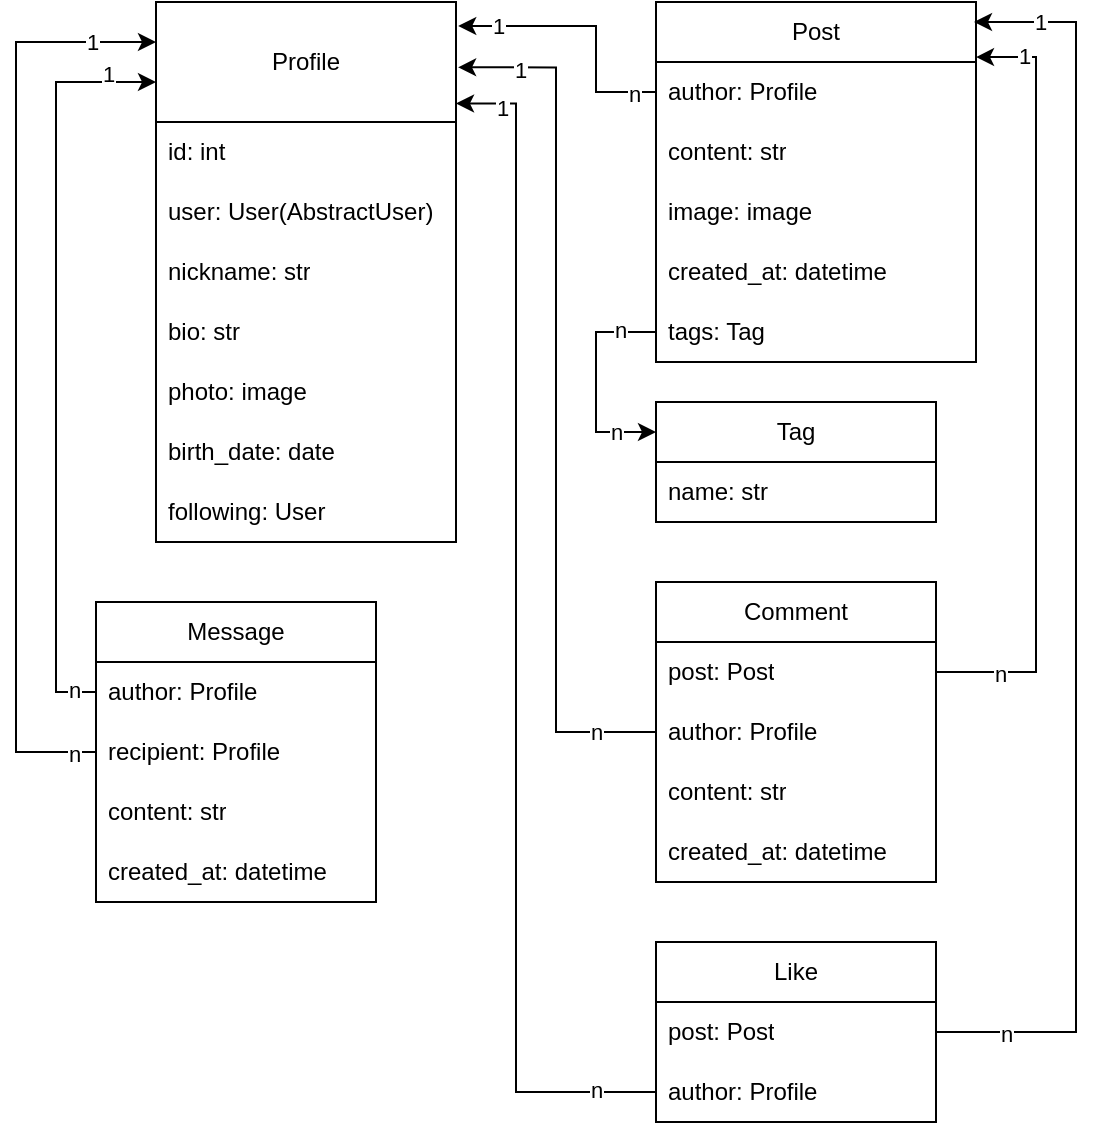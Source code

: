 <mxfile version="24.7.16">
  <diagram name="Сторінка-1" id="qjbeGbhkPQluDLdZ4n-W">
    <mxGraphModel dx="954" dy="639" grid="1" gridSize="10" guides="1" tooltips="1" connect="1" arrows="1" fold="1" page="1" pageScale="1" pageWidth="827" pageHeight="1169" math="0" shadow="0">
      <root>
        <mxCell id="0" />
        <mxCell id="1" parent="0" />
        <mxCell id="wa5i-GCasmKYv-Ap6QYX-11" value="Post" style="swimlane;fontStyle=0;childLayout=stackLayout;horizontal=1;startSize=30;horizontalStack=0;resizeParent=1;resizeParentMax=0;resizeLast=0;collapsible=1;marginBottom=0;whiteSpace=wrap;html=1;" parent="1" vertex="1">
          <mxGeometry x="400" y="40" width="160" height="180" as="geometry" />
        </mxCell>
        <mxCell id="wa5i-GCasmKYv-Ap6QYX-12" value="author: Profile" style="text;strokeColor=none;fillColor=none;align=left;verticalAlign=middle;spacingLeft=4;spacingRight=4;overflow=hidden;points=[[0,0.5],[1,0.5]];portConstraint=eastwest;rotatable=0;whiteSpace=wrap;html=1;" parent="wa5i-GCasmKYv-Ap6QYX-11" vertex="1">
          <mxGeometry y="30" width="160" height="30" as="geometry" />
        </mxCell>
        <mxCell id="wa5i-GCasmKYv-Ap6QYX-13" value="content: str" style="text;strokeColor=none;fillColor=none;align=left;verticalAlign=middle;spacingLeft=4;spacingRight=4;overflow=hidden;points=[[0,0.5],[1,0.5]];portConstraint=eastwest;rotatable=0;whiteSpace=wrap;html=1;" parent="wa5i-GCasmKYv-Ap6QYX-11" vertex="1">
          <mxGeometry y="60" width="160" height="30" as="geometry" />
        </mxCell>
        <mxCell id="wa5i-GCasmKYv-Ap6QYX-14" value="image: image" style="text;strokeColor=none;fillColor=none;align=left;verticalAlign=middle;spacingLeft=4;spacingRight=4;overflow=hidden;points=[[0,0.5],[1,0.5]];portConstraint=eastwest;rotatable=0;whiteSpace=wrap;html=1;" parent="wa5i-GCasmKYv-Ap6QYX-11" vertex="1">
          <mxGeometry y="90" width="160" height="30" as="geometry" />
        </mxCell>
        <mxCell id="wa5i-GCasmKYv-Ap6QYX-15" value="created_at: datetime" style="text;strokeColor=none;fillColor=none;align=left;verticalAlign=middle;spacingLeft=4;spacingRight=4;overflow=hidden;points=[[0,0.5],[1,0.5]];portConstraint=eastwest;rotatable=0;whiteSpace=wrap;html=1;" parent="wa5i-GCasmKYv-Ap6QYX-11" vertex="1">
          <mxGeometry y="120" width="160" height="30" as="geometry" />
        </mxCell>
        <mxCell id="LLDw30BDQo_dgZBZG3Af-1" value="tags: Tag" style="text;strokeColor=none;fillColor=none;align=left;verticalAlign=middle;spacingLeft=4;spacingRight=4;overflow=hidden;points=[[0,0.5],[1,0.5]];portConstraint=eastwest;rotatable=0;whiteSpace=wrap;html=1;" vertex="1" parent="wa5i-GCasmKYv-Ap6QYX-11">
          <mxGeometry y="150" width="160" height="30" as="geometry" />
        </mxCell>
        <mxCell id="wa5i-GCasmKYv-Ap6QYX-17" value="Like" style="swimlane;fontStyle=0;childLayout=stackLayout;horizontal=1;startSize=30;horizontalStack=0;resizeParent=1;resizeParentMax=0;resizeLast=0;collapsible=1;marginBottom=0;whiteSpace=wrap;html=1;" parent="1" vertex="1">
          <mxGeometry x="400" y="510" width="140" height="90" as="geometry" />
        </mxCell>
        <mxCell id="wa5i-GCasmKYv-Ap6QYX-19" value="post: Post" style="text;strokeColor=none;fillColor=none;align=left;verticalAlign=middle;spacingLeft=4;spacingRight=4;overflow=hidden;points=[[0,0.5],[1,0.5]];portConstraint=eastwest;rotatable=0;whiteSpace=wrap;html=1;" parent="wa5i-GCasmKYv-Ap6QYX-17" vertex="1">
          <mxGeometry y="30" width="140" height="30" as="geometry" />
        </mxCell>
        <mxCell id="wa5i-GCasmKYv-Ap6QYX-20" value="author: Profile" style="text;strokeColor=none;fillColor=none;align=left;verticalAlign=middle;spacingLeft=4;spacingRight=4;overflow=hidden;points=[[0,0.5],[1,0.5]];portConstraint=eastwest;rotatable=0;whiteSpace=wrap;html=1;" parent="wa5i-GCasmKYv-Ap6QYX-17" vertex="1">
          <mxGeometry y="60" width="140" height="30" as="geometry" />
        </mxCell>
        <mxCell id="wa5i-GCasmKYv-Ap6QYX-21" value="Profile" style="swimlane;fontStyle=0;childLayout=stackLayout;horizontal=1;startSize=60;horizontalStack=0;resizeParent=1;resizeParentMax=0;resizeLast=0;collapsible=1;marginBottom=0;whiteSpace=wrap;html=1;" parent="1" vertex="1">
          <mxGeometry x="150" y="40" width="150" height="270" as="geometry" />
        </mxCell>
        <mxCell id="wa5i-GCasmKYv-Ap6QYX-22" value="id: int" style="text;strokeColor=none;fillColor=none;align=left;verticalAlign=middle;spacingLeft=4;spacingRight=4;overflow=hidden;points=[[0,0.5],[1,0.5]];portConstraint=eastwest;rotatable=0;whiteSpace=wrap;html=1;" parent="wa5i-GCasmKYv-Ap6QYX-21" vertex="1">
          <mxGeometry y="60" width="150" height="30" as="geometry" />
        </mxCell>
        <mxCell id="wa5i-GCasmKYv-Ap6QYX-27" value="user: User(AbstractUser)" style="text;strokeColor=none;fillColor=none;align=left;verticalAlign=middle;spacingLeft=4;spacingRight=4;overflow=hidden;points=[[0,0.5],[1,0.5]];portConstraint=eastwest;rotatable=0;whiteSpace=wrap;html=1;" parent="wa5i-GCasmKYv-Ap6QYX-21" vertex="1">
          <mxGeometry y="90" width="150" height="30" as="geometry" />
        </mxCell>
        <mxCell id="wa5i-GCasmKYv-Ap6QYX-29" value="nickname: str" style="text;strokeColor=none;fillColor=none;align=left;verticalAlign=middle;spacingLeft=4;spacingRight=4;overflow=hidden;points=[[0,0.5],[1,0.5]];portConstraint=eastwest;rotatable=0;whiteSpace=wrap;html=1;" parent="wa5i-GCasmKYv-Ap6QYX-21" vertex="1">
          <mxGeometry y="120" width="150" height="30" as="geometry" />
        </mxCell>
        <mxCell id="XMOt1_RHngTI_bpBSdFp-1" value="bio: str" style="text;strokeColor=none;fillColor=none;align=left;verticalAlign=middle;spacingLeft=4;spacingRight=4;overflow=hidden;points=[[0,0.5],[1,0.5]];portConstraint=eastwest;rotatable=0;whiteSpace=wrap;html=1;" parent="wa5i-GCasmKYv-Ap6QYX-21" vertex="1">
          <mxGeometry y="150" width="150" height="30" as="geometry" />
        </mxCell>
        <mxCell id="wa5i-GCasmKYv-Ap6QYX-30" value="photo: image" style="text;strokeColor=none;fillColor=none;align=left;verticalAlign=middle;spacingLeft=4;spacingRight=4;overflow=hidden;points=[[0,0.5],[1,0.5]];portConstraint=eastwest;rotatable=0;whiteSpace=wrap;html=1;" parent="wa5i-GCasmKYv-Ap6QYX-21" vertex="1">
          <mxGeometry y="180" width="150" height="30" as="geometry" />
        </mxCell>
        <mxCell id="wa5i-GCasmKYv-Ap6QYX-32" value="birth_date: date" style="text;strokeColor=none;fillColor=none;align=left;verticalAlign=middle;spacingLeft=4;spacingRight=4;overflow=hidden;points=[[0,0.5],[1,0.5]];portConstraint=eastwest;rotatable=0;whiteSpace=wrap;html=1;" parent="wa5i-GCasmKYv-Ap6QYX-21" vertex="1">
          <mxGeometry y="210" width="150" height="30" as="geometry" />
        </mxCell>
        <mxCell id="wa5i-GCasmKYv-Ap6QYX-33" value="following: User" style="text;strokeColor=none;fillColor=none;align=left;verticalAlign=middle;spacingLeft=4;spacingRight=4;overflow=hidden;points=[[0,0.5],[1,0.5]];portConstraint=eastwest;rotatable=0;whiteSpace=wrap;html=1;" parent="wa5i-GCasmKYv-Ap6QYX-21" vertex="1">
          <mxGeometry y="240" width="150" height="30" as="geometry" />
        </mxCell>
        <mxCell id="wa5i-GCasmKYv-Ap6QYX-38" style="edgeStyle=orthogonalEdgeStyle;rounded=0;orthogonalLoop=1;jettySize=auto;html=1;exitX=0;exitY=0.5;exitDx=0;exitDy=0;entryX=1.007;entryY=0.048;entryDx=0;entryDy=0;entryPerimeter=0;" parent="1" source="wa5i-GCasmKYv-Ap6QYX-12" target="wa5i-GCasmKYv-Ap6QYX-21" edge="1">
          <mxGeometry relative="1" as="geometry">
            <Array as="points">
              <mxPoint x="370" y="85" />
              <mxPoint x="370" y="52" />
            </Array>
          </mxGeometry>
        </mxCell>
        <mxCell id="wa5i-GCasmKYv-Ap6QYX-39" value="n" style="edgeLabel;html=1;align=center;verticalAlign=middle;resizable=0;points=[];" parent="wa5i-GCasmKYv-Ap6QYX-38" vertex="1" connectable="0">
          <mxGeometry x="-0.824" y="1" relative="1" as="geometry">
            <mxPoint as="offset" />
          </mxGeometry>
        </mxCell>
        <mxCell id="wa5i-GCasmKYv-Ap6QYX-40" value="1" style="edgeLabel;html=1;align=center;verticalAlign=middle;resizable=0;points=[];" parent="wa5i-GCasmKYv-Ap6QYX-38" vertex="1" connectable="0">
          <mxGeometry x="0.686" relative="1" as="geometry">
            <mxPoint as="offset" />
          </mxGeometry>
        </mxCell>
        <mxCell id="wa5i-GCasmKYv-Ap6QYX-41" value="Comment" style="swimlane;fontStyle=0;childLayout=stackLayout;horizontal=1;startSize=30;horizontalStack=0;resizeParent=1;resizeParentMax=0;resizeLast=0;collapsible=1;marginBottom=0;whiteSpace=wrap;html=1;" parent="1" vertex="1">
          <mxGeometry x="400" y="330" width="140" height="150" as="geometry" />
        </mxCell>
        <mxCell id="wa5i-GCasmKYv-Ap6QYX-42" value="post: Post" style="text;strokeColor=none;fillColor=none;align=left;verticalAlign=middle;spacingLeft=4;spacingRight=4;overflow=hidden;points=[[0,0.5],[1,0.5]];portConstraint=eastwest;rotatable=0;whiteSpace=wrap;html=1;" parent="wa5i-GCasmKYv-Ap6QYX-41" vertex="1">
          <mxGeometry y="30" width="140" height="30" as="geometry" />
        </mxCell>
        <mxCell id="wa5i-GCasmKYv-Ap6QYX-43" value="author: Profile" style="text;strokeColor=none;fillColor=none;align=left;verticalAlign=middle;spacingLeft=4;spacingRight=4;overflow=hidden;points=[[0,0.5],[1,0.5]];portConstraint=eastwest;rotatable=0;whiteSpace=wrap;html=1;" parent="wa5i-GCasmKYv-Ap6QYX-41" vertex="1">
          <mxGeometry y="60" width="140" height="30" as="geometry" />
        </mxCell>
        <mxCell id="wa5i-GCasmKYv-Ap6QYX-44" value="content: str" style="text;strokeColor=none;fillColor=none;align=left;verticalAlign=middle;spacingLeft=4;spacingRight=4;overflow=hidden;points=[[0,0.5],[1,0.5]];portConstraint=eastwest;rotatable=0;whiteSpace=wrap;html=1;" parent="wa5i-GCasmKYv-Ap6QYX-41" vertex="1">
          <mxGeometry y="90" width="140" height="30" as="geometry" />
        </mxCell>
        <mxCell id="wa5i-GCasmKYv-Ap6QYX-45" value="created_at: datetime" style="text;strokeColor=none;fillColor=none;align=left;verticalAlign=middle;spacingLeft=4;spacingRight=4;overflow=hidden;points=[[0,0.5],[1,0.5]];portConstraint=eastwest;rotatable=0;whiteSpace=wrap;html=1;" parent="wa5i-GCasmKYv-Ap6QYX-41" vertex="1">
          <mxGeometry y="120" width="140" height="30" as="geometry" />
        </mxCell>
        <mxCell id="wa5i-GCasmKYv-Ap6QYX-49" style="edgeStyle=orthogonalEdgeStyle;rounded=0;orthogonalLoop=1;jettySize=auto;html=1;exitX=1;exitY=0.5;exitDx=0;exitDy=0;" parent="1" source="wa5i-GCasmKYv-Ap6QYX-19" edge="1">
          <mxGeometry relative="1" as="geometry">
            <mxPoint x="559" y="50" as="targetPoint" />
            <Array as="points">
              <mxPoint x="610" y="555" />
              <mxPoint x="610" y="50" />
            </Array>
          </mxGeometry>
        </mxCell>
        <mxCell id="wa5i-GCasmKYv-Ap6QYX-50" value="n" style="edgeLabel;html=1;align=center;verticalAlign=middle;resizable=0;points=[];" parent="wa5i-GCasmKYv-Ap6QYX-49" vertex="1" connectable="0">
          <mxGeometry x="-0.888" y="-1" relative="1" as="geometry">
            <mxPoint as="offset" />
          </mxGeometry>
        </mxCell>
        <mxCell id="wa5i-GCasmKYv-Ap6QYX-51" value="1" style="edgeLabel;html=1;align=center;verticalAlign=middle;resizable=0;points=[];" parent="wa5i-GCasmKYv-Ap6QYX-49" vertex="1" connectable="0">
          <mxGeometry x="0.895" relative="1" as="geometry">
            <mxPoint as="offset" />
          </mxGeometry>
        </mxCell>
        <mxCell id="wa5i-GCasmKYv-Ap6QYX-52" style="edgeStyle=orthogonalEdgeStyle;rounded=0;orthogonalLoop=1;jettySize=auto;html=1;exitX=1;exitY=0.5;exitDx=0;exitDy=0;entryX=1;entryY=0.153;entryDx=0;entryDy=0;entryPerimeter=0;" parent="1" source="wa5i-GCasmKYv-Ap6QYX-42" target="wa5i-GCasmKYv-Ap6QYX-11" edge="1">
          <mxGeometry relative="1" as="geometry">
            <Array as="points">
              <mxPoint x="590" y="375" />
              <mxPoint x="590" y="68" />
            </Array>
          </mxGeometry>
        </mxCell>
        <mxCell id="wa5i-GCasmKYv-Ap6QYX-53" value="1" style="edgeLabel;html=1;align=center;verticalAlign=middle;resizable=0;points=[];" parent="wa5i-GCasmKYv-Ap6QYX-52" vertex="1" connectable="0">
          <mxGeometry x="0.879" y="-1" relative="1" as="geometry">
            <mxPoint as="offset" />
          </mxGeometry>
        </mxCell>
        <mxCell id="wa5i-GCasmKYv-Ap6QYX-54" value="n" style="edgeLabel;html=1;align=center;verticalAlign=middle;resizable=0;points=[];" parent="wa5i-GCasmKYv-Ap6QYX-52" vertex="1" connectable="0">
          <mxGeometry x="-0.837" y="-1" relative="1" as="geometry">
            <mxPoint as="offset" />
          </mxGeometry>
        </mxCell>
        <mxCell id="wa5i-GCasmKYv-Ap6QYX-56" style="edgeStyle=orthogonalEdgeStyle;rounded=0;orthogonalLoop=1;jettySize=auto;html=1;exitX=0;exitY=0.5;exitDx=0;exitDy=0;entryX=1.007;entryY=0.121;entryDx=0;entryDy=0;entryPerimeter=0;" parent="1" source="wa5i-GCasmKYv-Ap6QYX-43" target="wa5i-GCasmKYv-Ap6QYX-21" edge="1">
          <mxGeometry relative="1" as="geometry">
            <mxPoint x="302" y="70" as="targetPoint" />
            <Array as="points">
              <mxPoint x="350" y="405" />
              <mxPoint x="350" y="73" />
            </Array>
          </mxGeometry>
        </mxCell>
        <mxCell id="wa5i-GCasmKYv-Ap6QYX-57" value="n" style="edgeLabel;html=1;align=center;verticalAlign=middle;resizable=0;points=[];" parent="wa5i-GCasmKYv-Ap6QYX-56" vertex="1" connectable="0">
          <mxGeometry x="-0.859" relative="1" as="geometry">
            <mxPoint as="offset" />
          </mxGeometry>
        </mxCell>
        <mxCell id="wa5i-GCasmKYv-Ap6QYX-58" value="1" style="edgeLabel;html=1;align=center;verticalAlign=middle;resizable=0;points=[];" parent="wa5i-GCasmKYv-Ap6QYX-56" vertex="1" connectable="0">
          <mxGeometry x="0.858" y="1" relative="1" as="geometry">
            <mxPoint as="offset" />
          </mxGeometry>
        </mxCell>
        <mxCell id="wa5i-GCasmKYv-Ap6QYX-60" style="edgeStyle=orthogonalEdgeStyle;rounded=0;orthogonalLoop=1;jettySize=auto;html=1;entryX=1;entryY=0.188;entryDx=0;entryDy=0;entryPerimeter=0;exitX=0;exitY=0.5;exitDx=0;exitDy=0;" parent="1" source="wa5i-GCasmKYv-Ap6QYX-20" target="wa5i-GCasmKYv-Ap6QYX-21" edge="1">
          <mxGeometry relative="1" as="geometry">
            <Array as="points">
              <mxPoint x="330" y="585" />
              <mxPoint x="330" y="91" />
            </Array>
            <mxPoint x="350" y="540" as="sourcePoint" />
          </mxGeometry>
        </mxCell>
        <mxCell id="wa5i-GCasmKYv-Ap6QYX-61" value="1" style="edgeLabel;html=1;align=center;verticalAlign=middle;resizable=0;points=[];" parent="wa5i-GCasmKYv-Ap6QYX-60" vertex="1" connectable="0">
          <mxGeometry x="0.922" y="2" relative="1" as="geometry">
            <mxPoint as="offset" />
          </mxGeometry>
        </mxCell>
        <mxCell id="wa5i-GCasmKYv-Ap6QYX-62" value="n" style="edgeLabel;html=1;align=center;verticalAlign=middle;resizable=0;points=[];" parent="wa5i-GCasmKYv-Ap6QYX-60" vertex="1" connectable="0">
          <mxGeometry x="-0.898" y="-1" relative="1" as="geometry">
            <mxPoint as="offset" />
          </mxGeometry>
        </mxCell>
        <mxCell id="wa5i-GCasmKYv-Ap6QYX-63" value="Message" style="swimlane;fontStyle=0;childLayout=stackLayout;horizontal=1;startSize=30;horizontalStack=0;resizeParent=1;resizeParentMax=0;resizeLast=0;collapsible=1;marginBottom=0;whiteSpace=wrap;html=1;" parent="1" vertex="1">
          <mxGeometry x="120" y="340" width="140" height="150" as="geometry" />
        </mxCell>
        <mxCell id="wa5i-GCasmKYv-Ap6QYX-64" value="author: Profile" style="text;strokeColor=none;fillColor=none;align=left;verticalAlign=middle;spacingLeft=4;spacingRight=4;overflow=hidden;points=[[0,0.5],[1,0.5]];portConstraint=eastwest;rotatable=0;whiteSpace=wrap;html=1;" parent="wa5i-GCasmKYv-Ap6QYX-63" vertex="1">
          <mxGeometry y="30" width="140" height="30" as="geometry" />
        </mxCell>
        <mxCell id="wa5i-GCasmKYv-Ap6QYX-65" value="recipient: Profile" style="text;strokeColor=none;fillColor=none;align=left;verticalAlign=middle;spacingLeft=4;spacingRight=4;overflow=hidden;points=[[0,0.5],[1,0.5]];portConstraint=eastwest;rotatable=0;whiteSpace=wrap;html=1;" parent="wa5i-GCasmKYv-Ap6QYX-63" vertex="1">
          <mxGeometry y="60" width="140" height="30" as="geometry" />
        </mxCell>
        <mxCell id="wa5i-GCasmKYv-Ap6QYX-66" value="content: str" style="text;strokeColor=none;fillColor=none;align=left;verticalAlign=middle;spacingLeft=4;spacingRight=4;overflow=hidden;points=[[0,0.5],[1,0.5]];portConstraint=eastwest;rotatable=0;whiteSpace=wrap;html=1;" parent="wa5i-GCasmKYv-Ap6QYX-63" vertex="1">
          <mxGeometry y="90" width="140" height="30" as="geometry" />
        </mxCell>
        <mxCell id="wa5i-GCasmKYv-Ap6QYX-67" value="created_at: datetime" style="text;strokeColor=none;fillColor=none;align=left;verticalAlign=middle;spacingLeft=4;spacingRight=4;overflow=hidden;points=[[0,0.5],[1,0.5]];portConstraint=eastwest;rotatable=0;whiteSpace=wrap;html=1;" parent="wa5i-GCasmKYv-Ap6QYX-63" vertex="1">
          <mxGeometry y="120" width="140" height="30" as="geometry" />
        </mxCell>
        <mxCell id="wa5i-GCasmKYv-Ap6QYX-68" style="edgeStyle=orthogonalEdgeStyle;rounded=0;orthogonalLoop=1;jettySize=auto;html=1;exitX=0;exitY=0.5;exitDx=0;exitDy=0;" parent="1" source="wa5i-GCasmKYv-Ap6QYX-64" edge="1">
          <mxGeometry relative="1" as="geometry">
            <mxPoint x="150" y="80" as="targetPoint" />
            <Array as="points">
              <mxPoint x="100" y="385" />
              <mxPoint x="100" y="80" />
            </Array>
          </mxGeometry>
        </mxCell>
        <mxCell id="wa5i-GCasmKYv-Ap6QYX-71" value="1" style="edgeLabel;html=1;align=center;verticalAlign=middle;resizable=0;points=[];" parent="wa5i-GCasmKYv-Ap6QYX-68" vertex="1" connectable="0">
          <mxGeometry x="0.952" y="4" relative="1" as="geometry">
            <mxPoint x="-15" as="offset" />
          </mxGeometry>
        </mxCell>
        <mxCell id="wa5i-GCasmKYv-Ap6QYX-72" value="n" style="edgeLabel;html=1;align=center;verticalAlign=middle;resizable=0;points=[];" parent="wa5i-GCasmKYv-Ap6QYX-68" vertex="1" connectable="0">
          <mxGeometry x="-0.906" y="-1" relative="1" as="geometry">
            <mxPoint x="6" as="offset" />
          </mxGeometry>
        </mxCell>
        <mxCell id="wa5i-GCasmKYv-Ap6QYX-69" style="edgeStyle=orthogonalEdgeStyle;rounded=0;orthogonalLoop=1;jettySize=auto;html=1;exitX=0;exitY=0.5;exitDx=0;exitDy=0;" parent="1" source="wa5i-GCasmKYv-Ap6QYX-65" edge="1">
          <mxGeometry relative="1" as="geometry">
            <mxPoint x="150" y="60" as="targetPoint" />
            <Array as="points">
              <mxPoint x="80" y="415" />
              <mxPoint x="80" y="60" />
            </Array>
          </mxGeometry>
        </mxCell>
        <mxCell id="wa5i-GCasmKYv-Ap6QYX-70" value="1" style="edgeLabel;html=1;align=center;verticalAlign=middle;resizable=0;points=[];" parent="wa5i-GCasmKYv-Ap6QYX-69" vertex="1" connectable="0">
          <mxGeometry x="0.947" relative="1" as="geometry">
            <mxPoint x="-20" as="offset" />
          </mxGeometry>
        </mxCell>
        <mxCell id="wa5i-GCasmKYv-Ap6QYX-73" value="n" style="edgeLabel;html=1;align=center;verticalAlign=middle;resizable=0;points=[];" parent="wa5i-GCasmKYv-Ap6QYX-69" vertex="1" connectable="0">
          <mxGeometry x="-0.95" y="1" relative="1" as="geometry">
            <mxPoint as="offset" />
          </mxGeometry>
        </mxCell>
        <mxCell id="LLDw30BDQo_dgZBZG3Af-2" value="Tag" style="swimlane;fontStyle=0;childLayout=stackLayout;horizontal=1;startSize=30;horizontalStack=0;resizeParent=1;resizeParentMax=0;resizeLast=0;collapsible=1;marginBottom=0;whiteSpace=wrap;html=1;" vertex="1" parent="1">
          <mxGeometry x="400" y="240" width="140" height="60" as="geometry" />
        </mxCell>
        <mxCell id="LLDw30BDQo_dgZBZG3Af-4" value="name: str" style="text;strokeColor=none;fillColor=none;align=left;verticalAlign=middle;spacingLeft=4;spacingRight=4;overflow=hidden;points=[[0,0.5],[1,0.5]];portConstraint=eastwest;rotatable=0;whiteSpace=wrap;html=1;" vertex="1" parent="LLDw30BDQo_dgZBZG3Af-2">
          <mxGeometry y="30" width="140" height="30" as="geometry" />
        </mxCell>
        <mxCell id="LLDw30BDQo_dgZBZG3Af-5" style="edgeStyle=orthogonalEdgeStyle;rounded=0;orthogonalLoop=1;jettySize=auto;html=1;exitX=0;exitY=0.5;exitDx=0;exitDy=0;entryX=0;entryY=0.25;entryDx=0;entryDy=0;" edge="1" parent="1" source="LLDw30BDQo_dgZBZG3Af-1" target="LLDw30BDQo_dgZBZG3Af-2">
          <mxGeometry relative="1" as="geometry">
            <Array as="points">
              <mxPoint x="370" y="205" />
              <mxPoint x="370" y="255" />
            </Array>
          </mxGeometry>
        </mxCell>
        <mxCell id="LLDw30BDQo_dgZBZG3Af-6" value="n" style="edgeLabel;html=1;align=center;verticalAlign=middle;resizable=0;points=[];" vertex="1" connectable="0" parent="LLDw30BDQo_dgZBZG3Af-5">
          <mxGeometry x="-0.673" y="-1" relative="1" as="geometry">
            <mxPoint as="offset" />
          </mxGeometry>
        </mxCell>
        <mxCell id="LLDw30BDQo_dgZBZG3Af-7" value="n" style="edgeLabel;html=1;align=center;verticalAlign=middle;resizable=0;points=[];" vertex="1" connectable="0" parent="LLDw30BDQo_dgZBZG3Af-5">
          <mxGeometry x="0.636" relative="1" as="geometry">
            <mxPoint as="offset" />
          </mxGeometry>
        </mxCell>
      </root>
    </mxGraphModel>
  </diagram>
</mxfile>
